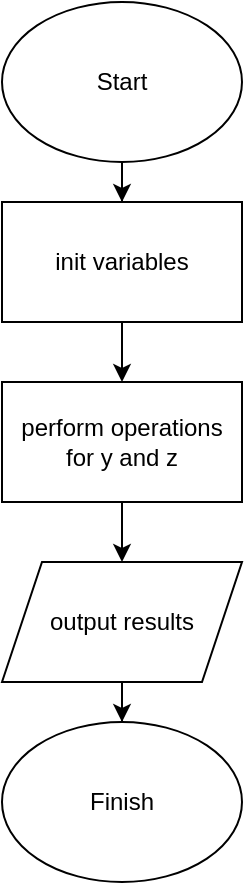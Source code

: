 <mxfile version="24.7.17">
  <diagram id="C5RBs43oDa-KdzZeNtuy" name="Page-1">
    <mxGraphModel dx="1248" dy="592" grid="1" gridSize="10" guides="1" tooltips="1" connect="1" arrows="1" fold="1" page="1" pageScale="1" pageWidth="827" pageHeight="1169" math="0" shadow="0">
      <root>
        <mxCell id="WIyWlLk6GJQsqaUBKTNV-0" />
        <mxCell id="WIyWlLk6GJQsqaUBKTNV-1" parent="WIyWlLk6GJQsqaUBKTNV-0" />
        <mxCell id="aAGdeuaewXqhJFsPj_CJ-2" value="" style="edgeStyle=orthogonalEdgeStyle;rounded=0;orthogonalLoop=1;jettySize=auto;html=1;" edge="1" parent="WIyWlLk6GJQsqaUBKTNV-1" source="aAGdeuaewXqhJFsPj_CJ-0" target="aAGdeuaewXqhJFsPj_CJ-1">
          <mxGeometry relative="1" as="geometry" />
        </mxCell>
        <mxCell id="aAGdeuaewXqhJFsPj_CJ-0" value="Start" style="ellipse;whiteSpace=wrap;html=1;" vertex="1" parent="WIyWlLk6GJQsqaUBKTNV-1">
          <mxGeometry x="350" y="40" width="120" height="80" as="geometry" />
        </mxCell>
        <mxCell id="aAGdeuaewXqhJFsPj_CJ-4" value="" style="edgeStyle=orthogonalEdgeStyle;rounded=0;orthogonalLoop=1;jettySize=auto;html=1;" edge="1" parent="WIyWlLk6GJQsqaUBKTNV-1" source="aAGdeuaewXqhJFsPj_CJ-1" target="aAGdeuaewXqhJFsPj_CJ-3">
          <mxGeometry relative="1" as="geometry" />
        </mxCell>
        <mxCell id="aAGdeuaewXqhJFsPj_CJ-1" value="init variables" style="whiteSpace=wrap;html=1;" vertex="1" parent="WIyWlLk6GJQsqaUBKTNV-1">
          <mxGeometry x="350" y="140" width="120" height="60" as="geometry" />
        </mxCell>
        <mxCell id="aAGdeuaewXqhJFsPj_CJ-6" value="" style="edgeStyle=orthogonalEdgeStyle;rounded=0;orthogonalLoop=1;jettySize=auto;html=1;" edge="1" parent="WIyWlLk6GJQsqaUBKTNV-1" source="aAGdeuaewXqhJFsPj_CJ-3" target="aAGdeuaewXqhJFsPj_CJ-5">
          <mxGeometry relative="1" as="geometry" />
        </mxCell>
        <mxCell id="aAGdeuaewXqhJFsPj_CJ-3" value="perform operations for y and z" style="whiteSpace=wrap;html=1;" vertex="1" parent="WIyWlLk6GJQsqaUBKTNV-1">
          <mxGeometry x="350" y="230" width="120" height="60" as="geometry" />
        </mxCell>
        <mxCell id="aAGdeuaewXqhJFsPj_CJ-8" value="" style="edgeStyle=orthogonalEdgeStyle;rounded=0;orthogonalLoop=1;jettySize=auto;html=1;" edge="1" parent="WIyWlLk6GJQsqaUBKTNV-1" source="aAGdeuaewXqhJFsPj_CJ-5" target="aAGdeuaewXqhJFsPj_CJ-7">
          <mxGeometry relative="1" as="geometry" />
        </mxCell>
        <mxCell id="aAGdeuaewXqhJFsPj_CJ-5" value="output results" style="shape=parallelogram;perimeter=parallelogramPerimeter;whiteSpace=wrap;html=1;fixedSize=1;" vertex="1" parent="WIyWlLk6GJQsqaUBKTNV-1">
          <mxGeometry x="350" y="320" width="120" height="60" as="geometry" />
        </mxCell>
        <mxCell id="aAGdeuaewXqhJFsPj_CJ-7" value="Finish" style="ellipse;whiteSpace=wrap;html=1;" vertex="1" parent="WIyWlLk6GJQsqaUBKTNV-1">
          <mxGeometry x="350" y="400" width="120" height="80" as="geometry" />
        </mxCell>
      </root>
    </mxGraphModel>
  </diagram>
</mxfile>
